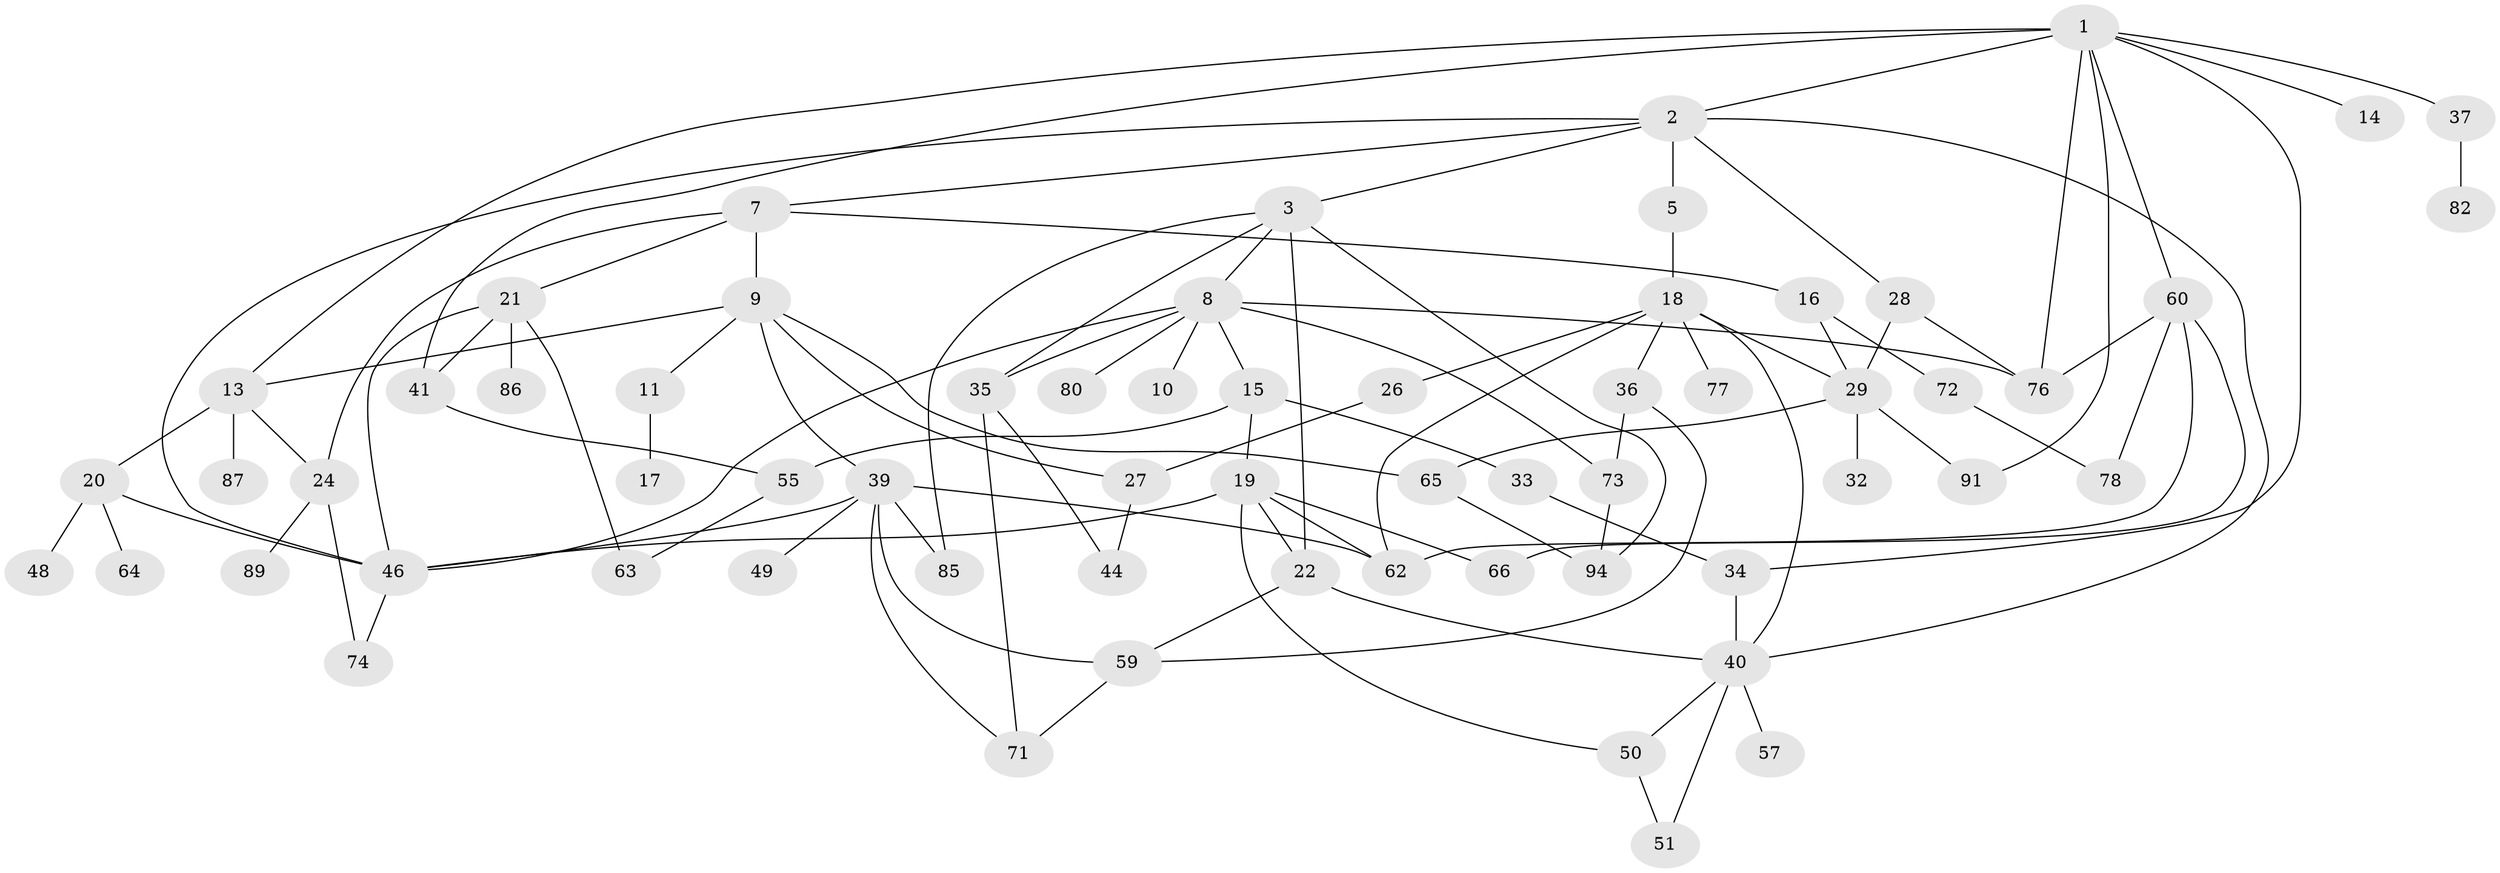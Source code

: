 // Generated by graph-tools (version 1.1) at 2025/23/03/03/25 07:23:32]
// undirected, 63 vertices, 103 edges
graph export_dot {
graph [start="1"]
  node [color=gray90,style=filled];
  1 [super="+6"];
  2 [super="+4"];
  3 [super="+67"];
  5;
  7;
  8 [super="+38"];
  9 [super="+12"];
  10 [super="+84"];
  11;
  13 [super="+92"];
  14;
  15 [super="+23"];
  16 [super="+30"];
  17;
  18 [super="+81"];
  19 [super="+75"];
  20 [super="+47"];
  21 [super="+25"];
  22 [super="+70"];
  24 [super="+42"];
  26;
  27 [super="+31"];
  28;
  29 [super="+83"];
  32;
  33;
  34 [super="+43"];
  35 [super="+53"];
  36 [super="+54"];
  37;
  39 [super="+52"];
  40 [super="+45"];
  41;
  44;
  46 [super="+58"];
  48 [super="+79"];
  49;
  50;
  51 [super="+56"];
  55 [super="+69"];
  57;
  59 [super="+68"];
  60 [super="+61"];
  62 [super="+90"];
  63;
  64;
  65;
  66;
  71;
  72;
  73 [super="+88"];
  74;
  76 [super="+93"];
  77;
  78;
  80;
  82;
  85;
  86;
  87;
  89;
  91;
  94;
  1 -- 2;
  1 -- 37;
  1 -- 60;
  1 -- 13;
  1 -- 34 [weight=2];
  1 -- 41;
  1 -- 91;
  1 -- 76;
  1 -- 14;
  2 -- 3;
  2 -- 5;
  2 -- 46;
  2 -- 40;
  2 -- 28;
  2 -- 7;
  3 -- 8;
  3 -- 94;
  3 -- 35;
  3 -- 22;
  3 -- 85;
  5 -- 18;
  7 -- 9 [weight=2];
  7 -- 16;
  7 -- 21;
  7 -- 24;
  8 -- 10;
  8 -- 15;
  8 -- 35;
  8 -- 46;
  8 -- 76;
  8 -- 73;
  8 -- 80;
  9 -- 11;
  9 -- 27 [weight=2];
  9 -- 65;
  9 -- 39;
  9 -- 13;
  11 -- 17;
  13 -- 20 [weight=2];
  13 -- 87;
  13 -- 24;
  15 -- 19;
  15 -- 55 [weight=2];
  15 -- 33;
  16 -- 72;
  16 -- 29;
  18 -- 26;
  18 -- 36;
  18 -- 62;
  18 -- 77;
  18 -- 29;
  18 -- 40;
  19 -- 22;
  19 -- 46;
  19 -- 50;
  19 -- 66;
  19 -- 62;
  20 -- 64;
  20 -- 46 [weight=2];
  20 -- 48;
  21 -- 46;
  21 -- 63;
  21 -- 41;
  21 -- 86;
  22 -- 59;
  22 -- 40;
  24 -- 89;
  24 -- 74;
  26 -- 27;
  27 -- 44;
  28 -- 29;
  28 -- 76;
  29 -- 32;
  29 -- 65;
  29 -- 91;
  33 -- 34;
  34 -- 40;
  35 -- 71;
  35 -- 44;
  36 -- 59;
  36 -- 73;
  37 -- 82;
  39 -- 49;
  39 -- 85;
  39 -- 71;
  39 -- 62;
  39 -- 59;
  39 -- 46;
  40 -- 51;
  40 -- 57;
  40 -- 50;
  41 -- 55;
  46 -- 74;
  50 -- 51;
  55 -- 63;
  59 -- 71;
  60 -- 62;
  60 -- 66;
  60 -- 78;
  60 -- 76;
  65 -- 94;
  72 -- 78;
  73 -- 94;
}
